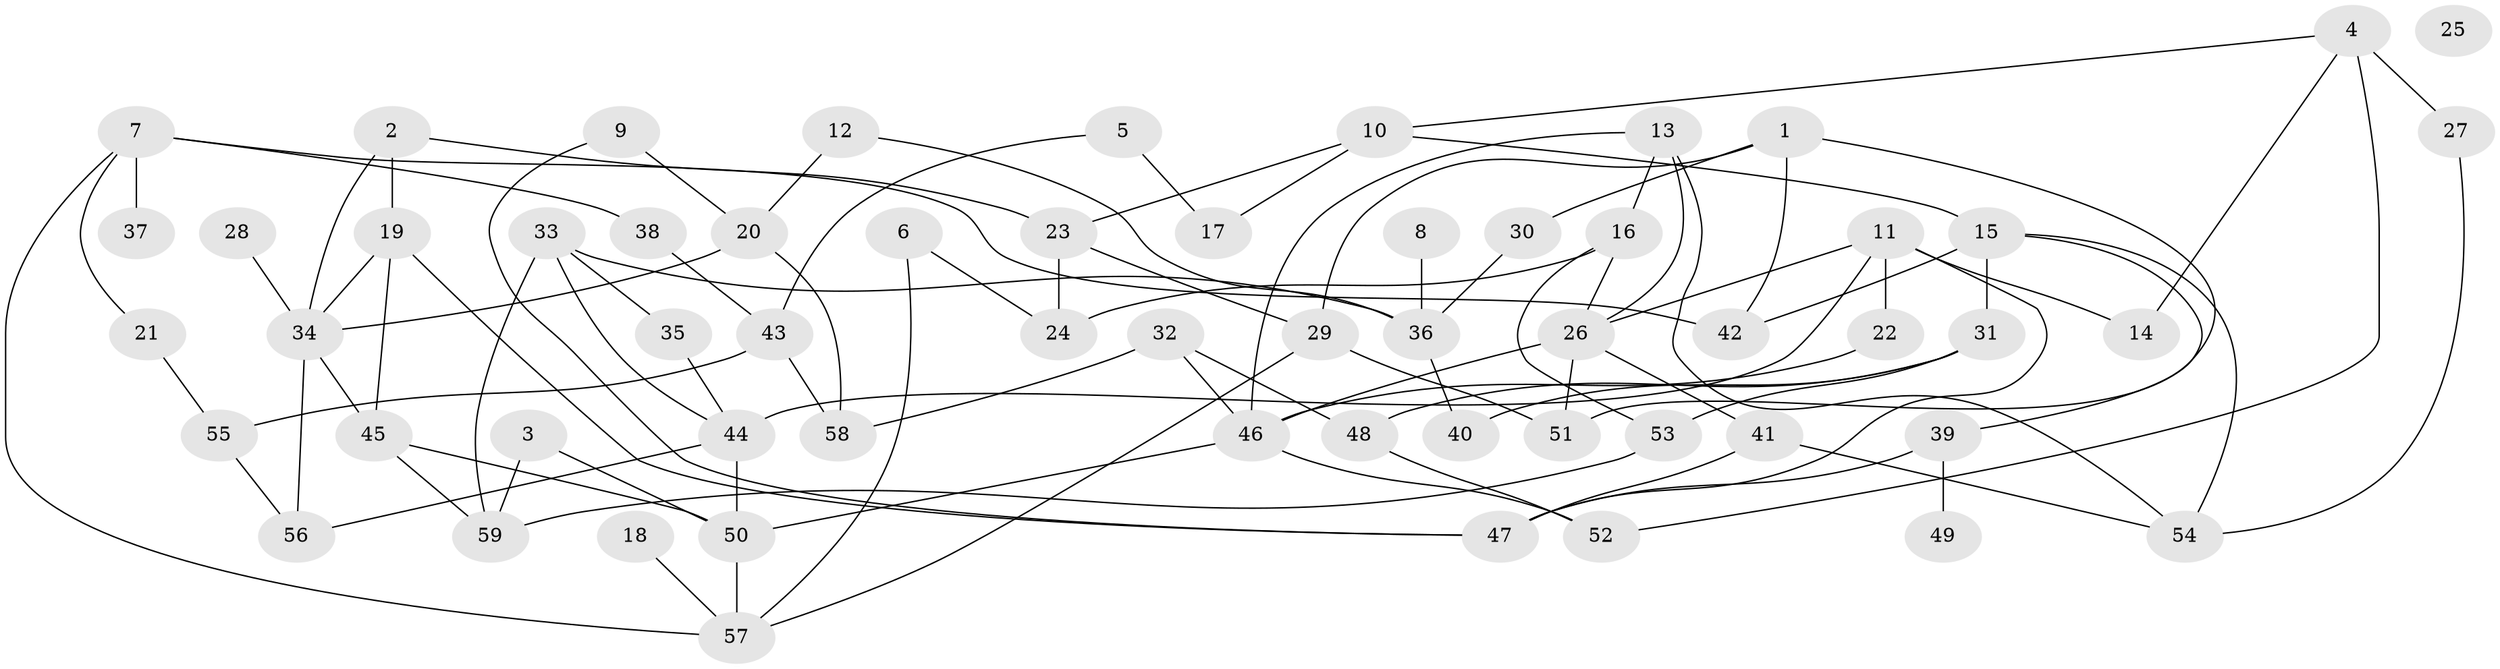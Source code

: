 // Generated by graph-tools (version 1.1) at 2025/49/03/09/25 03:49:09]
// undirected, 59 vertices, 95 edges
graph export_dot {
graph [start="1"]
  node [color=gray90,style=filled];
  1;
  2;
  3;
  4;
  5;
  6;
  7;
  8;
  9;
  10;
  11;
  12;
  13;
  14;
  15;
  16;
  17;
  18;
  19;
  20;
  21;
  22;
  23;
  24;
  25;
  26;
  27;
  28;
  29;
  30;
  31;
  32;
  33;
  34;
  35;
  36;
  37;
  38;
  39;
  40;
  41;
  42;
  43;
  44;
  45;
  46;
  47;
  48;
  49;
  50;
  51;
  52;
  53;
  54;
  55;
  56;
  57;
  58;
  59;
  1 -- 29;
  1 -- 30;
  1 -- 42;
  1 -- 51;
  2 -- 19;
  2 -- 23;
  2 -- 34;
  3 -- 50;
  3 -- 59;
  4 -- 10;
  4 -- 14;
  4 -- 27;
  4 -- 52;
  5 -- 17;
  5 -- 43;
  6 -- 24;
  6 -- 57;
  7 -- 21;
  7 -- 37;
  7 -- 38;
  7 -- 42;
  7 -- 57;
  8 -- 36;
  9 -- 20;
  9 -- 47;
  10 -- 15;
  10 -- 17;
  10 -- 23;
  11 -- 14;
  11 -- 22;
  11 -- 26;
  11 -- 44;
  11 -- 47;
  12 -- 20;
  12 -- 36;
  13 -- 16;
  13 -- 26;
  13 -- 46;
  13 -- 54;
  15 -- 31;
  15 -- 39;
  15 -- 42;
  15 -- 54;
  16 -- 24;
  16 -- 26;
  16 -- 53;
  18 -- 57;
  19 -- 34;
  19 -- 45;
  19 -- 47;
  20 -- 34;
  20 -- 58;
  21 -- 55;
  22 -- 46;
  23 -- 24;
  23 -- 29;
  26 -- 41;
  26 -- 46;
  26 -- 51;
  27 -- 54;
  28 -- 34;
  29 -- 51;
  29 -- 57;
  30 -- 36;
  31 -- 40;
  31 -- 48;
  31 -- 53;
  32 -- 46;
  32 -- 48;
  32 -- 58;
  33 -- 35;
  33 -- 36;
  33 -- 44;
  33 -- 59;
  34 -- 45;
  34 -- 56;
  35 -- 44;
  36 -- 40;
  38 -- 43;
  39 -- 47;
  39 -- 49;
  41 -- 47;
  41 -- 54;
  43 -- 55;
  43 -- 58;
  44 -- 50;
  44 -- 56;
  45 -- 50;
  45 -- 59;
  46 -- 50;
  46 -- 52;
  48 -- 52;
  50 -- 57;
  53 -- 59;
  55 -- 56;
}

